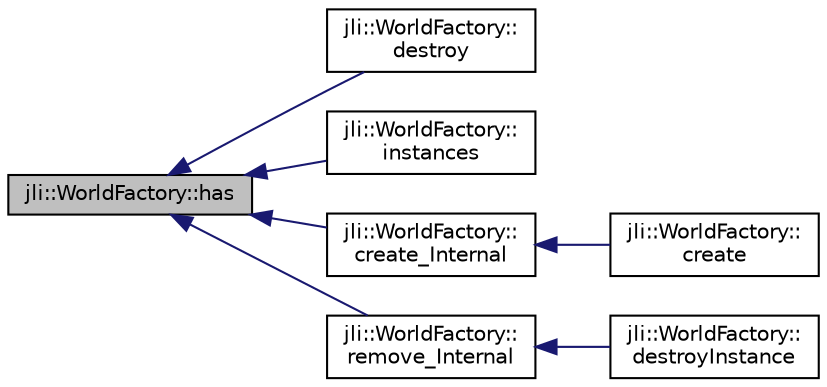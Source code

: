 digraph "jli::WorldFactory::has"
{
  edge [fontname="Helvetica",fontsize="10",labelfontname="Helvetica",labelfontsize="10"];
  node [fontname="Helvetica",fontsize="10",shape=record];
  rankdir="LR";
  Node1 [label="jli::WorldFactory::has",height=0.2,width=0.4,color="black", fillcolor="grey75", style="filled", fontcolor="black"];
  Node1 -> Node2 [dir="back",color="midnightblue",fontsize="10",style="solid"];
  Node2 [label="jli::WorldFactory::\ldestroy",height=0.2,width=0.4,color="black", fillcolor="white", style="filled",URL="$classjli_1_1_world_factory.html#ac40ef526c98ded68e2be556995147ca5"];
  Node1 -> Node3 [dir="back",color="midnightblue",fontsize="10",style="solid"];
  Node3 [label="jli::WorldFactory::\linstances",height=0.2,width=0.4,color="black", fillcolor="white", style="filled",URL="$classjli_1_1_world_factory.html#a6305d49494b83a45f77c4065efe595d3"];
  Node1 -> Node4 [dir="back",color="midnightblue",fontsize="10",style="solid"];
  Node4 [label="jli::WorldFactory::\lcreate_Internal",height=0.2,width=0.4,color="black", fillcolor="white", style="filled",URL="$classjli_1_1_world_factory.html#a950011f467778776bffd2fe0a149293a"];
  Node4 -> Node5 [dir="back",color="midnightblue",fontsize="10",style="solid"];
  Node5 [label="jli::WorldFactory::\lcreate",height=0.2,width=0.4,color="black", fillcolor="white", style="filled",URL="$classjli_1_1_world_factory.html#ae84dad80ebffaf34cdc7fe95d1e7a66e"];
  Node1 -> Node6 [dir="back",color="midnightblue",fontsize="10",style="solid"];
  Node6 [label="jli::WorldFactory::\lremove_Internal",height=0.2,width=0.4,color="black", fillcolor="white", style="filled",URL="$classjli_1_1_world_factory.html#ac3348faaa06a437c9bdff93f0245d1e1"];
  Node6 -> Node7 [dir="back",color="midnightblue",fontsize="10",style="solid"];
  Node7 [label="jli::WorldFactory::\ldestroyInstance",height=0.2,width=0.4,color="black", fillcolor="white", style="filled",URL="$classjli_1_1_world_factory.html#a715756195f93bfec6f6c54640e5e09e5"];
}
